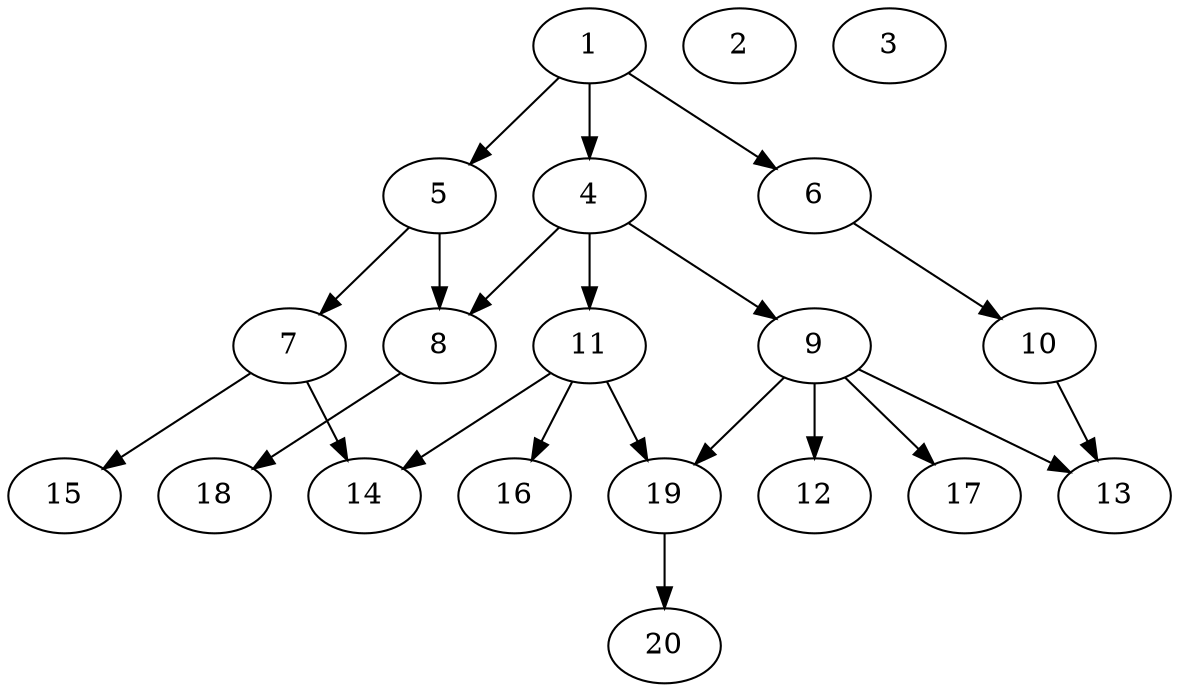 // DAG automatically generated by daggen at Wed Jul 24 22:02:40 2019
// ./daggen --dot -n 20 --ccr 0.5 --fat 0.6 --regular 0.5 --density 0.5 --mindata 5242880 --maxdata 52428800 
digraph G {
  1 [size="83773440", alpha="0.20", expect_size="41886720"] 
  1 -> 4 [size ="41886720"]
  1 -> 5 [size ="41886720"]
  1 -> 6 [size ="41886720"]
  2 [size="82329600", alpha="0.02", expect_size="41164800"] 
  3 [size="55564288", alpha="0.10", expect_size="27782144"] 
  4 [size="22108160", alpha="0.09", expect_size="11054080"] 
  4 -> 8 [size ="11054080"]
  4 -> 9 [size ="11054080"]
  4 -> 11 [size ="11054080"]
  5 [size="15316992", alpha="0.05", expect_size="7658496"] 
  5 -> 7 [size ="7658496"]
  5 -> 8 [size ="7658496"]
  6 [size="36001792", alpha="0.09", expect_size="18000896"] 
  6 -> 10 [size ="18000896"]
  7 [size="70586368", alpha="0.05", expect_size="35293184"] 
  7 -> 14 [size ="35293184"]
  7 -> 15 [size ="35293184"]
  8 [size="30464000", alpha="0.06", expect_size="15232000"] 
  8 -> 18 [size ="15232000"]
  9 [size="34785280", alpha="0.07", expect_size="17392640"] 
  9 -> 12 [size ="17392640"]
  9 -> 13 [size ="17392640"]
  9 -> 17 [size ="17392640"]
  9 -> 19 [size ="17392640"]
  10 [size="43892736", alpha="0.07", expect_size="21946368"] 
  10 -> 13 [size ="21946368"]
  11 [size="31514624", alpha="0.01", expect_size="15757312"] 
  11 -> 14 [size ="15757312"]
  11 -> 16 [size ="15757312"]
  11 -> 19 [size ="15757312"]
  12 [size="29702144", alpha="0.19", expect_size="14851072"] 
  13 [size="37392384", alpha="0.02", expect_size="18696192"] 
  14 [size="82382848", alpha="0.15", expect_size="41191424"] 
  15 [size="29536256", alpha="0.12", expect_size="14768128"] 
  16 [size="52301824", alpha="0.01", expect_size="26150912"] 
  17 [size="94812160", alpha="0.09", expect_size="47406080"] 
  18 [size="24698880", alpha="0.02", expect_size="12349440"] 
  19 [size="53469184", alpha="0.03", expect_size="26734592"] 
  19 -> 20 [size ="26734592"]
  20 [size="88162304", alpha="0.14", expect_size="44081152"] 
}
